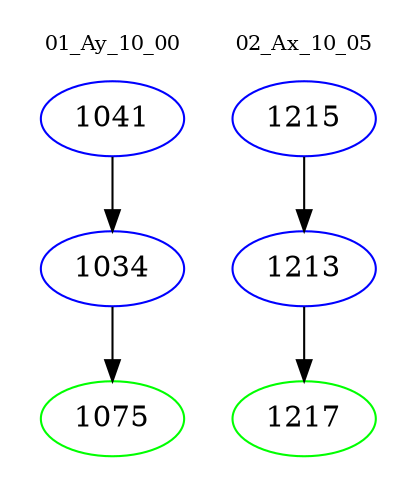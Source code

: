 digraph{
subgraph cluster_0 {
color = white
label = "01_Ay_10_00";
fontsize=10;
T0_1041 [label="1041", color="blue"]
T0_1041 -> T0_1034 [color="black"]
T0_1034 [label="1034", color="blue"]
T0_1034 -> T0_1075 [color="black"]
T0_1075 [label="1075", color="green"]
}
subgraph cluster_1 {
color = white
label = "02_Ax_10_05";
fontsize=10;
T1_1215 [label="1215", color="blue"]
T1_1215 -> T1_1213 [color="black"]
T1_1213 [label="1213", color="blue"]
T1_1213 -> T1_1217 [color="black"]
T1_1217 [label="1217", color="green"]
}
}
